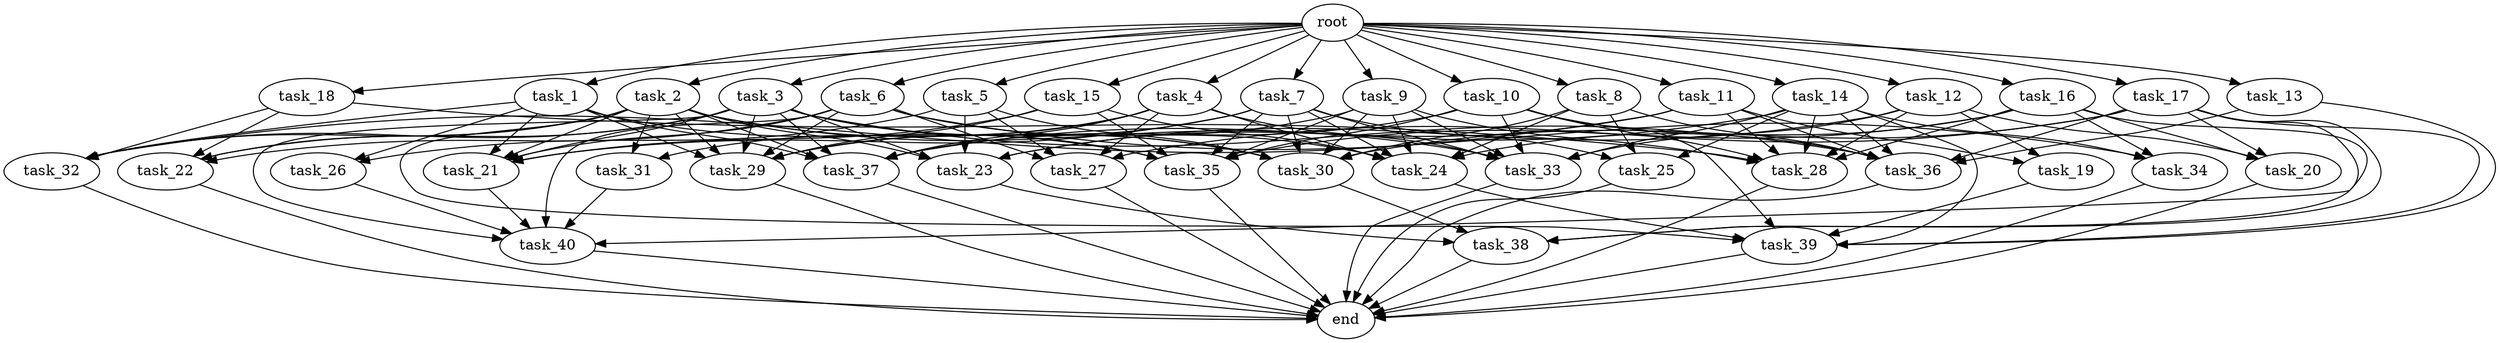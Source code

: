 digraph G {
  root [size="0.000000e+00"];
  task_1 [size="5.971033e+09"];
  task_2 [size="3.372828e+09"];
  task_3 [size="5.356184e+09"];
  task_4 [size="3.560955e+09"];
  task_5 [size="7.631827e+09"];
  task_6 [size="7.904665e+09"];
  task_7 [size="3.191954e+09"];
  task_8 [size="5.966743e+08"];
  task_9 [size="9.945267e+09"];
  task_10 [size="3.197790e+08"];
  task_11 [size="1.749510e+09"];
  task_12 [size="2.692130e+09"];
  task_13 [size="4.635347e+09"];
  task_14 [size="7.328431e+09"];
  task_15 [size="8.289731e+07"];
  task_16 [size="4.579399e+09"];
  task_17 [size="2.804360e+09"];
  task_18 [size="9.177742e+09"];
  task_19 [size="7.581825e+09"];
  task_20 [size="7.585114e+09"];
  task_21 [size="5.671878e+09"];
  task_22 [size="6.969733e+09"];
  task_23 [size="4.468919e+09"];
  task_24 [size="9.146869e+09"];
  task_25 [size="4.900734e+09"];
  task_26 [size="1.419643e+09"];
  task_27 [size="9.721123e+09"];
  task_28 [size="3.148008e+09"];
  task_29 [size="6.349727e+09"];
  task_30 [size="9.220937e+09"];
  task_31 [size="6.669876e+09"];
  task_32 [size="9.694968e+09"];
  task_33 [size="4.886700e+07"];
  task_34 [size="5.622719e+09"];
  task_35 [size="2.867449e+08"];
  task_36 [size="4.217680e+09"];
  task_37 [size="3.351490e+09"];
  task_38 [size="9.928075e+09"];
  task_39 [size="1.100277e+09"];
  task_40 [size="3.854770e+08"];
  end [size="0.000000e+00"];

  root -> task_1 [size="1.000000e-12"];
  root -> task_2 [size="1.000000e-12"];
  root -> task_3 [size="1.000000e-12"];
  root -> task_4 [size="1.000000e-12"];
  root -> task_5 [size="1.000000e-12"];
  root -> task_6 [size="1.000000e-12"];
  root -> task_7 [size="1.000000e-12"];
  root -> task_8 [size="1.000000e-12"];
  root -> task_9 [size="1.000000e-12"];
  root -> task_10 [size="1.000000e-12"];
  root -> task_11 [size="1.000000e-12"];
  root -> task_12 [size="1.000000e-12"];
  root -> task_13 [size="1.000000e-12"];
  root -> task_14 [size="1.000000e-12"];
  root -> task_15 [size="1.000000e-12"];
  root -> task_16 [size="1.000000e-12"];
  root -> task_17 [size="1.000000e-12"];
  root -> task_18 [size="1.000000e-12"];
  task_1 -> task_21 [size="9.453131e+07"];
  task_1 -> task_26 [size="7.098215e+07"];
  task_1 -> task_29 [size="9.071039e+07"];
  task_1 -> task_32 [size="1.938994e+08"];
  task_1 -> task_35 [size="4.096356e+06"];
  task_1 -> task_37 [size="4.787843e+07"];
  task_2 -> task_21 [size="9.453131e+07"];
  task_2 -> task_22 [size="1.742433e+08"];
  task_2 -> task_23 [size="8.937838e+07"];
  task_2 -> task_29 [size="9.071039e+07"];
  task_2 -> task_30 [size="1.317277e+08"];
  task_2 -> task_31 [size="3.334938e+08"];
  task_2 -> task_32 [size="1.938994e+08"];
  task_2 -> task_33 [size="6.981000e+05"];
  task_2 -> task_37 [size="4.787843e+07"];
  task_2 -> task_39 [size="1.571824e+07"];
  task_3 -> task_21 [size="9.453131e+07"];
  task_3 -> task_22 [size="1.742433e+08"];
  task_3 -> task_23 [size="8.937838e+07"];
  task_3 -> task_29 [size="9.071039e+07"];
  task_3 -> task_30 [size="1.317277e+08"];
  task_3 -> task_32 [size="1.938994e+08"];
  task_3 -> task_35 [size="4.096356e+06"];
  task_3 -> task_36 [size="6.025257e+07"];
  task_3 -> task_37 [size="4.787843e+07"];
  task_3 -> task_40 [size="6.424617e+06"];
  task_4 -> task_24 [size="1.306696e+08"];
  task_4 -> task_27 [size="2.430281e+08"];
  task_4 -> task_29 [size="9.071039e+07"];
  task_4 -> task_31 [size="3.334938e+08"];
  task_4 -> task_33 [size="6.981000e+05"];
  task_4 -> task_37 [size="4.787843e+07"];
  task_5 -> task_23 [size="8.937838e+07"];
  task_5 -> task_26 [size="7.098215e+07"];
  task_5 -> task_27 [size="2.430281e+08"];
  task_5 -> task_30 [size="1.317277e+08"];
  task_6 -> task_21 [size="9.453131e+07"];
  task_6 -> task_22 [size="1.742433e+08"];
  task_6 -> task_24 [size="1.306696e+08"];
  task_6 -> task_27 [size="2.430281e+08"];
  task_6 -> task_29 [size="9.071039e+07"];
  task_6 -> task_34 [size="1.874240e+08"];
  task_6 -> task_40 [size="6.424617e+06"];
  task_7 -> task_21 [size="9.453131e+07"];
  task_7 -> task_24 [size="1.306696e+08"];
  task_7 -> task_25 [size="1.633578e+08"];
  task_7 -> task_29 [size="9.071039e+07"];
  task_7 -> task_30 [size="1.317277e+08"];
  task_7 -> task_33 [size="6.981000e+05"];
  task_7 -> task_35 [size="4.096356e+06"];
  task_8 -> task_24 [size="1.306696e+08"];
  task_8 -> task_25 [size="1.633578e+08"];
  task_8 -> task_30 [size="1.317277e+08"];
  task_8 -> task_36 [size="6.025257e+07"];
  task_9 -> task_24 [size="1.306696e+08"];
  task_9 -> task_28 [size="4.497154e+07"];
  task_9 -> task_30 [size="1.317277e+08"];
  task_9 -> task_33 [size="6.981000e+05"];
  task_9 -> task_35 [size="4.096356e+06"];
  task_9 -> task_37 [size="4.787843e+07"];
  task_10 -> task_28 [size="4.497154e+07"];
  task_10 -> task_33 [size="6.981000e+05"];
  task_10 -> task_35 [size="4.096356e+06"];
  task_10 -> task_36 [size="6.025257e+07"];
  task_10 -> task_37 [size="4.787843e+07"];
  task_10 -> task_39 [size="1.571824e+07"];
  task_11 -> task_19 [size="3.790912e+08"];
  task_11 -> task_23 [size="8.937838e+07"];
  task_11 -> task_28 [size="4.497154e+07"];
  task_11 -> task_32 [size="1.938994e+08"];
  task_11 -> task_36 [size="6.025257e+07"];
  task_12 -> task_19 [size="3.790912e+08"];
  task_12 -> task_20 [size="2.528371e+08"];
  task_12 -> task_23 [size="8.937838e+07"];
  task_12 -> task_28 [size="4.497154e+07"];
  task_12 -> task_33 [size="6.981000e+05"];
  task_13 -> task_36 [size="6.025257e+07"];
  task_13 -> task_39 [size="1.571824e+07"];
  task_14 -> task_25 [size="1.633578e+08"];
  task_14 -> task_28 [size="4.497154e+07"];
  task_14 -> task_33 [size="6.981000e+05"];
  task_14 -> task_34 [size="1.874240e+08"];
  task_14 -> task_36 [size="6.025257e+07"];
  task_14 -> task_37 [size="4.787843e+07"];
  task_14 -> task_39 [size="1.571824e+07"];
  task_15 -> task_21 [size="9.453131e+07"];
  task_15 -> task_24 [size="1.306696e+08"];
  task_15 -> task_29 [size="9.071039e+07"];
  task_15 -> task_35 [size="4.096356e+06"];
  task_16 -> task_20 [size="2.528371e+08"];
  task_16 -> task_24 [size="1.306696e+08"];
  task_16 -> task_28 [size="4.497154e+07"];
  task_16 -> task_34 [size="1.874240e+08"];
  task_16 -> task_35 [size="4.096356e+06"];
  task_16 -> task_38 [size="2.482019e+08"];
  task_17 -> task_20 [size="2.528371e+08"];
  task_17 -> task_27 [size="2.430281e+08"];
  task_17 -> task_30 [size="1.317277e+08"];
  task_17 -> task_36 [size="6.025257e+07"];
  task_17 -> task_38 [size="2.482019e+08"];
  task_17 -> task_39 [size="1.571824e+07"];
  task_17 -> task_40 [size="6.424617e+06"];
  task_18 -> task_22 [size="1.742433e+08"];
  task_18 -> task_28 [size="4.497154e+07"];
  task_18 -> task_32 [size="1.938994e+08"];
  task_19 -> task_39 [size="1.571824e+07"];
  task_20 -> end [size="1.000000e-12"];
  task_21 -> task_40 [size="6.424617e+06"];
  task_22 -> end [size="1.000000e-12"];
  task_23 -> task_38 [size="2.482019e+08"];
  task_24 -> task_39 [size="1.571824e+07"];
  task_25 -> end [size="1.000000e-12"];
  task_26 -> task_40 [size="6.424617e+06"];
  task_27 -> end [size="1.000000e-12"];
  task_28 -> end [size="1.000000e-12"];
  task_29 -> end [size="1.000000e-12"];
  task_30 -> task_38 [size="2.482019e+08"];
  task_31 -> task_40 [size="6.424617e+06"];
  task_32 -> end [size="1.000000e-12"];
  task_33 -> end [size="1.000000e-12"];
  task_34 -> end [size="1.000000e-12"];
  task_35 -> end [size="1.000000e-12"];
  task_36 -> end [size="1.000000e-12"];
  task_37 -> end [size="1.000000e-12"];
  task_38 -> end [size="1.000000e-12"];
  task_39 -> end [size="1.000000e-12"];
  task_40 -> end [size="1.000000e-12"];
}
